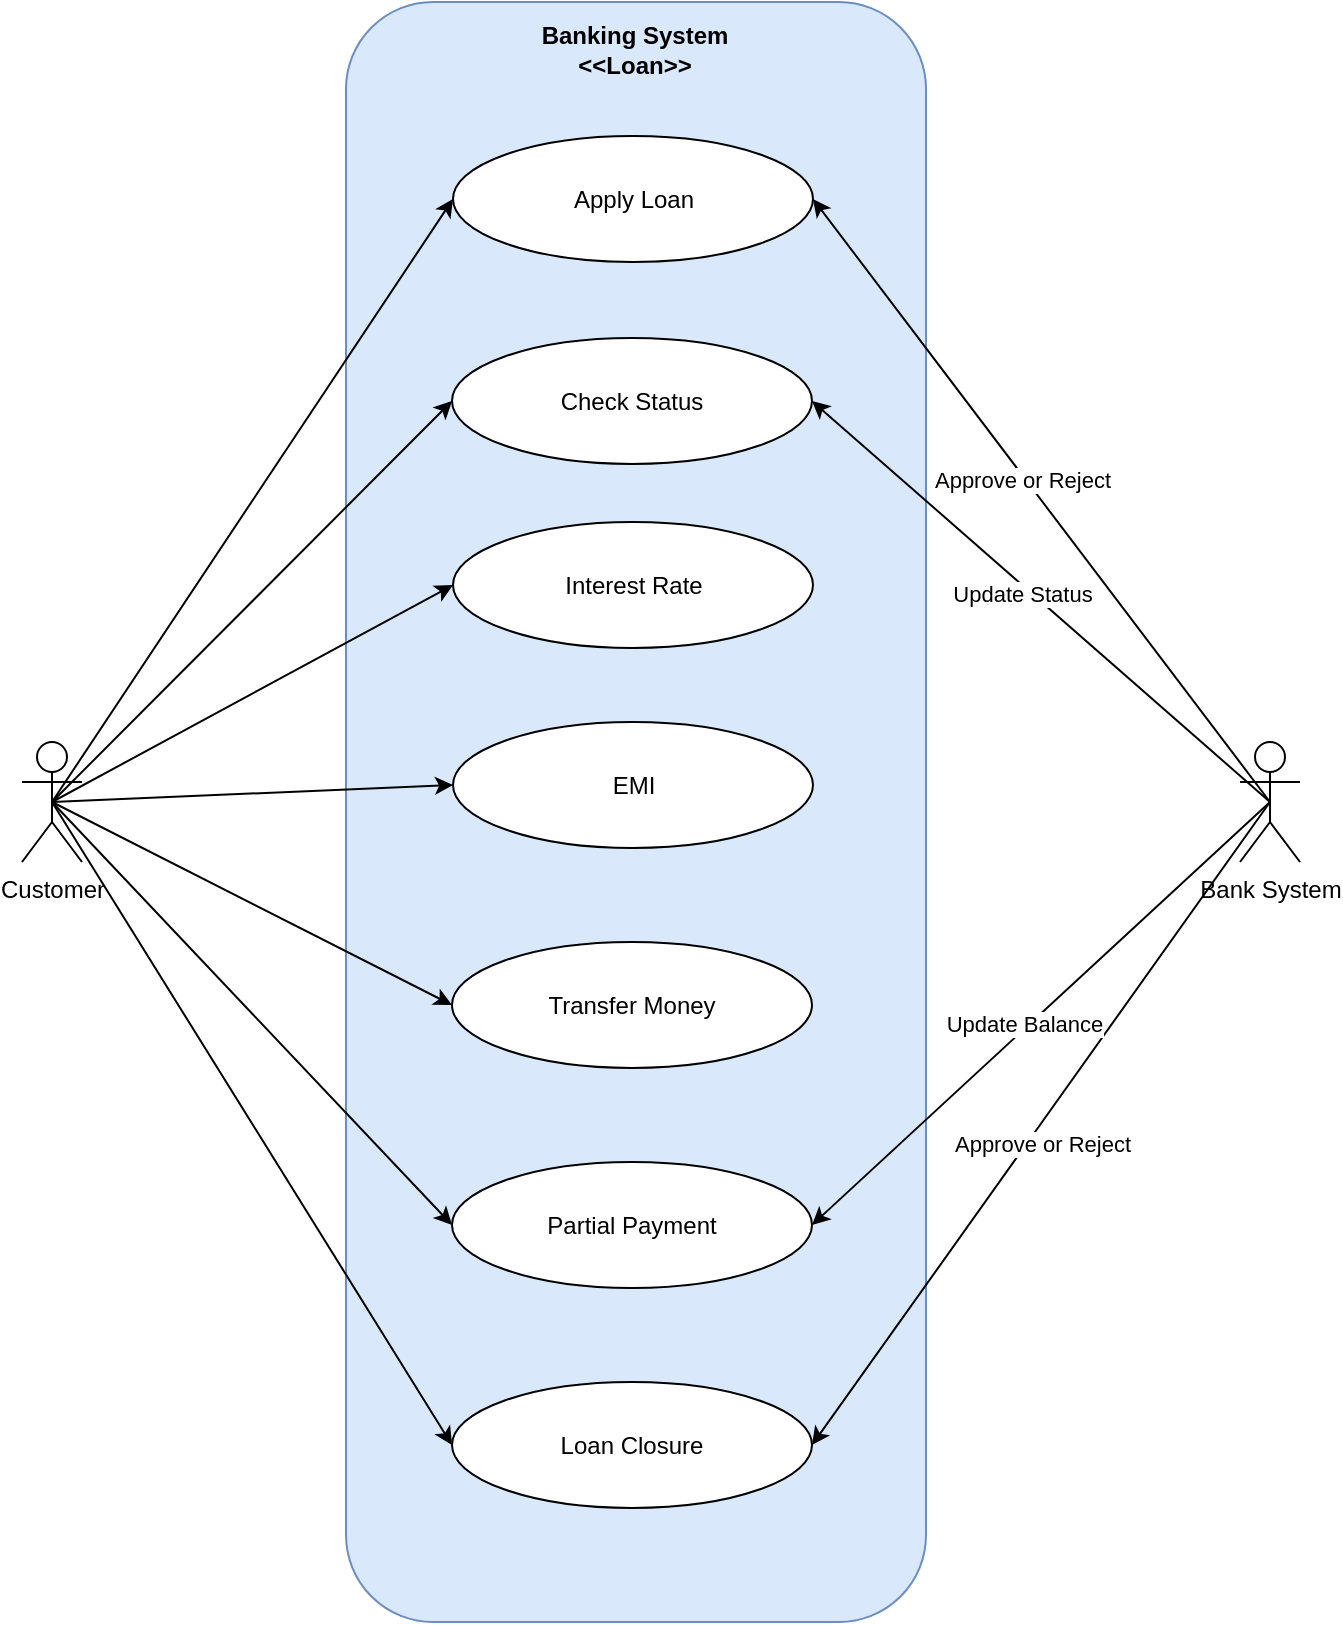 <mxfile version="21.6.5" type="google">
  <diagram name="Page-1" id="Ysd-fXGTrzWwFcHbpChq">
    <mxGraphModel grid="1" page="1" gridSize="10" guides="1" tooltips="1" connect="1" arrows="1" fold="1" pageScale="1" pageWidth="850" pageHeight="1100" math="0" shadow="0">
      <root>
        <mxCell id="0" />
        <mxCell id="1" parent="0" />
        <mxCell id="jOzTmoHo1dJMJgfgYXoY-2" value="" style="rounded=1;whiteSpace=wrap;html=1;fillColor=#dae8fc;strokeColor=#6c8ebf;" vertex="1" parent="1">
          <mxGeometry x="282" y="110" width="290" height="810" as="geometry" />
        </mxCell>
        <mxCell id="jOzTmoHo1dJMJgfgYXoY-3" value="&lt;b style=&quot;border-color: var(--border-color);&quot;&gt;Banking System&lt;br&gt;&amp;lt;&amp;lt;Loan&amp;gt;&amp;gt;&lt;br&gt;&lt;/b&gt;" style="text;html=1;strokeColor=none;fillColor=none;align=center;verticalAlign=middle;whiteSpace=wrap;rounded=0;" vertex="1" parent="1">
          <mxGeometry x="354" y="118" width="145" height="32" as="geometry" />
        </mxCell>
        <mxCell id="jOzTmoHo1dJMJgfgYXoY-4" value="Customer" style="shape=umlActor;verticalLabelPosition=bottom;verticalAlign=top;html=1;outlineConnect=0;" vertex="1" parent="1">
          <mxGeometry x="120" y="480" width="30" height="60" as="geometry" />
        </mxCell>
        <mxCell id="jOzTmoHo1dJMJgfgYXoY-5" value="Apply Loan" style="ellipse;whiteSpace=wrap;html=1;" vertex="1" parent="1">
          <mxGeometry x="335.5" y="177" width="180" height="63" as="geometry" />
        </mxCell>
        <mxCell id="jOzTmoHo1dJMJgfgYXoY-6" value="Check Status" style="ellipse;whiteSpace=wrap;html=1;" vertex="1" parent="1">
          <mxGeometry x="335" y="278" width="180" height="63" as="geometry" />
        </mxCell>
        <mxCell id="jOzTmoHo1dJMJgfgYXoY-7" value="Interest Rate" style="ellipse;whiteSpace=wrap;html=1;" vertex="1" parent="1">
          <mxGeometry x="335.5" y="370" width="180" height="63" as="geometry" />
        </mxCell>
        <mxCell id="jOzTmoHo1dJMJgfgYXoY-8" value="EMI" style="ellipse;whiteSpace=wrap;html=1;" vertex="1" parent="1">
          <mxGeometry x="335.5" y="470" width="180" height="63" as="geometry" />
        </mxCell>
        <mxCell id="jOzTmoHo1dJMJgfgYXoY-9" value="Transfer Money" style="ellipse;whiteSpace=wrap;html=1;" vertex="1" parent="1">
          <mxGeometry x="335" y="580" width="180" height="63" as="geometry" />
        </mxCell>
        <mxCell id="jOzTmoHo1dJMJgfgYXoY-10" value="Partial Payment" style="ellipse;whiteSpace=wrap;html=1;" vertex="1" parent="1">
          <mxGeometry x="335" y="690" width="180" height="63" as="geometry" />
        </mxCell>
        <mxCell id="jOzTmoHo1dJMJgfgYXoY-11" value="Loan Closure" style="ellipse;whiteSpace=wrap;html=1;" vertex="1" parent="1">
          <mxGeometry x="335" y="800" width="180" height="63" as="geometry" />
        </mxCell>
        <mxCell id="jOzTmoHo1dJMJgfgYXoY-12" value="" style="endArrow=classic;html=1;rounded=0;entryX=0;entryY=0.5;entryDx=0;entryDy=0;exitX=0.5;exitY=0.5;exitDx=0;exitDy=0;exitPerimeter=0;" edge="1" parent="1" source="jOzTmoHo1dJMJgfgYXoY-4" target="jOzTmoHo1dJMJgfgYXoY-5">
          <mxGeometry width="50" height="50" relative="1" as="geometry">
            <mxPoint x="270" y="290" as="sourcePoint" />
            <mxPoint x="320" y="240" as="targetPoint" />
          </mxGeometry>
        </mxCell>
        <mxCell id="jOzTmoHo1dJMJgfgYXoY-13" value="" style="endArrow=classic;html=1;rounded=0;entryX=0;entryY=0.5;entryDx=0;entryDy=0;exitX=0.5;exitY=0.5;exitDx=0;exitDy=0;exitPerimeter=0;" edge="1" parent="1" source="jOzTmoHo1dJMJgfgYXoY-4" target="jOzTmoHo1dJMJgfgYXoY-6">
          <mxGeometry width="50" height="50" relative="1" as="geometry">
            <mxPoint x="145" y="526" as="sourcePoint" />
            <mxPoint x="346" y="255" as="targetPoint" />
          </mxGeometry>
        </mxCell>
        <mxCell id="jOzTmoHo1dJMJgfgYXoY-14" value="" style="endArrow=classic;html=1;rounded=0;entryX=0;entryY=0.5;entryDx=0;entryDy=0;exitX=0.5;exitY=0.5;exitDx=0;exitDy=0;exitPerimeter=0;" edge="1" parent="1" source="jOzTmoHo1dJMJgfgYXoY-4" target="jOzTmoHo1dJMJgfgYXoY-7">
          <mxGeometry width="50" height="50" relative="1" as="geometry">
            <mxPoint x="145" y="520" as="sourcePoint" />
            <mxPoint x="345" y="320" as="targetPoint" />
          </mxGeometry>
        </mxCell>
        <mxCell id="jOzTmoHo1dJMJgfgYXoY-15" value="" style="endArrow=classic;html=1;rounded=0;entryX=0;entryY=0.5;entryDx=0;entryDy=0;exitX=0.5;exitY=0.5;exitDx=0;exitDy=0;exitPerimeter=0;" edge="1" parent="1" source="jOzTmoHo1dJMJgfgYXoY-4" target="jOzTmoHo1dJMJgfgYXoY-8">
          <mxGeometry width="50" height="50" relative="1" as="geometry">
            <mxPoint x="155" y="530" as="sourcePoint" />
            <mxPoint x="355" y="330" as="targetPoint" />
          </mxGeometry>
        </mxCell>
        <mxCell id="jOzTmoHo1dJMJgfgYXoY-16" value="" style="endArrow=classic;html=1;rounded=0;entryX=0;entryY=0.5;entryDx=0;entryDy=0;exitX=0.5;exitY=0.5;exitDx=0;exitDy=0;exitPerimeter=0;" edge="1" parent="1" source="jOzTmoHo1dJMJgfgYXoY-4" target="jOzTmoHo1dJMJgfgYXoY-9">
          <mxGeometry width="50" height="50" relative="1" as="geometry">
            <mxPoint x="165" y="540" as="sourcePoint" />
            <mxPoint x="365" y="340" as="targetPoint" />
          </mxGeometry>
        </mxCell>
        <mxCell id="jOzTmoHo1dJMJgfgYXoY-17" value="" style="endArrow=classic;html=1;rounded=0;entryX=0;entryY=0.5;entryDx=0;entryDy=0;exitX=0.5;exitY=0.5;exitDx=0;exitDy=0;exitPerimeter=0;" edge="1" parent="1" source="jOzTmoHo1dJMJgfgYXoY-4" target="jOzTmoHo1dJMJgfgYXoY-10">
          <mxGeometry width="50" height="50" relative="1" as="geometry">
            <mxPoint x="175" y="550" as="sourcePoint" />
            <mxPoint x="375" y="350" as="targetPoint" />
          </mxGeometry>
        </mxCell>
        <mxCell id="jOzTmoHo1dJMJgfgYXoY-18" value="" style="endArrow=classic;html=1;rounded=0;entryX=0;entryY=0.5;entryDx=0;entryDy=0;exitX=0.5;exitY=0.5;exitDx=0;exitDy=0;exitPerimeter=0;" edge="1" parent="1" source="jOzTmoHo1dJMJgfgYXoY-4" target="jOzTmoHo1dJMJgfgYXoY-11">
          <mxGeometry width="50" height="50" relative="1" as="geometry">
            <mxPoint x="185" y="560" as="sourcePoint" />
            <mxPoint x="385" y="360" as="targetPoint" />
          </mxGeometry>
        </mxCell>
        <mxCell id="jOzTmoHo1dJMJgfgYXoY-19" value="Bank System" style="shape=umlActor;verticalLabelPosition=bottom;verticalAlign=top;html=1;outlineConnect=0;" vertex="1" parent="1">
          <mxGeometry x="729" y="480" width="30" height="60" as="geometry" />
        </mxCell>
        <mxCell id="jOzTmoHo1dJMJgfgYXoY-20" value="" style="endArrow=classic;html=1;rounded=0;entryX=1;entryY=0.5;entryDx=0;entryDy=0;exitX=0.5;exitY=0.5;exitDx=0;exitDy=0;exitPerimeter=0;" edge="1" parent="1" source="jOzTmoHo1dJMJgfgYXoY-19" target="jOzTmoHo1dJMJgfgYXoY-6">
          <mxGeometry width="50" height="50" relative="1" as="geometry">
            <mxPoint x="590" y="398" as="sourcePoint" />
            <mxPoint x="791" y="390" as="targetPoint" />
          </mxGeometry>
        </mxCell>
        <mxCell id="jOzTmoHo1dJMJgfgYXoY-21" value="" style="endArrow=classic;html=1;rounded=0;entryX=1;entryY=0.5;entryDx=0;entryDy=0;exitX=0.5;exitY=0.5;exitDx=0;exitDy=0;exitPerimeter=0;" edge="1" parent="1" source="jOzTmoHo1dJMJgfgYXoY-19" target="jOzTmoHo1dJMJgfgYXoY-11">
          <mxGeometry width="50" height="50" relative="1" as="geometry">
            <mxPoint x="715" y="570" as="sourcePoint" />
            <mxPoint x="525" y="370" as="targetPoint" />
          </mxGeometry>
        </mxCell>
        <mxCell id="jOzTmoHo1dJMJgfgYXoY-28" value="Approve or Reject" style="edgeLabel;html=1;align=center;verticalAlign=middle;resizable=0;points=[];" connectable="0" vertex="1" parent="jOzTmoHo1dJMJgfgYXoY-21">
          <mxGeometry x="0.187" y="-1" relative="1" as="geometry">
            <mxPoint x="23" y="-20" as="offset" />
          </mxGeometry>
        </mxCell>
        <mxCell id="jOzTmoHo1dJMJgfgYXoY-23" value="" style="endArrow=classic;html=1;rounded=0;entryX=1;entryY=0.5;entryDx=0;entryDy=0;exitX=0.5;exitY=0.5;exitDx=0;exitDy=0;exitPerimeter=0;" edge="1" parent="1" source="jOzTmoHo1dJMJgfgYXoY-19" target="jOzTmoHo1dJMJgfgYXoY-10">
          <mxGeometry width="50" height="50" relative="1" as="geometry">
            <mxPoint x="725" y="630" as="sourcePoint" />
            <mxPoint x="535" y="430" as="targetPoint" />
          </mxGeometry>
        </mxCell>
        <mxCell id="jOzTmoHo1dJMJgfgYXoY-24" value="Update Balance" style="edgeLabel;html=1;align=center;verticalAlign=middle;resizable=0;points=[];" connectable="0" vertex="1" parent="jOzTmoHo1dJMJgfgYXoY-23">
          <mxGeometry x="-0.3" y="2" relative="1" as="geometry">
            <mxPoint x="-45" y="35" as="offset" />
          </mxGeometry>
        </mxCell>
        <mxCell id="jOzTmoHo1dJMJgfgYXoY-25" value="" style="endArrow=classic;html=1;rounded=0;entryX=1;entryY=0.5;entryDx=0;entryDy=0;exitX=0.5;exitY=0.5;exitDx=0;exitDy=0;exitPerimeter=0;" edge="1" parent="1" source="jOzTmoHo1dJMJgfgYXoY-19" target="jOzTmoHo1dJMJgfgYXoY-5">
          <mxGeometry width="50" height="50" relative="1" as="geometry">
            <mxPoint x="729" y="420" as="sourcePoint" />
            <mxPoint x="539" y="220" as="targetPoint" />
          </mxGeometry>
        </mxCell>
        <mxCell id="jOzTmoHo1dJMJgfgYXoY-26" value="Update Status" style="edgeLabel;html=1;align=center;verticalAlign=middle;resizable=0;points=[];" connectable="0" vertex="1" parent="jOzTmoHo1dJMJgfgYXoY-25">
          <mxGeometry x="-0.3" y="2" relative="1" as="geometry">
            <mxPoint x="-43" as="offset" />
          </mxGeometry>
        </mxCell>
        <mxCell id="jOzTmoHo1dJMJgfgYXoY-27" value="Approve or Reject" style="edgeLabel;html=1;align=center;verticalAlign=middle;resizable=0;points=[];" connectable="0" vertex="1" parent="jOzTmoHo1dJMJgfgYXoY-25">
          <mxGeometry x="0.077" y="2" relative="1" as="geometry">
            <mxPoint as="offset" />
          </mxGeometry>
        </mxCell>
      </root>
    </mxGraphModel>
  </diagram>
</mxfile>
